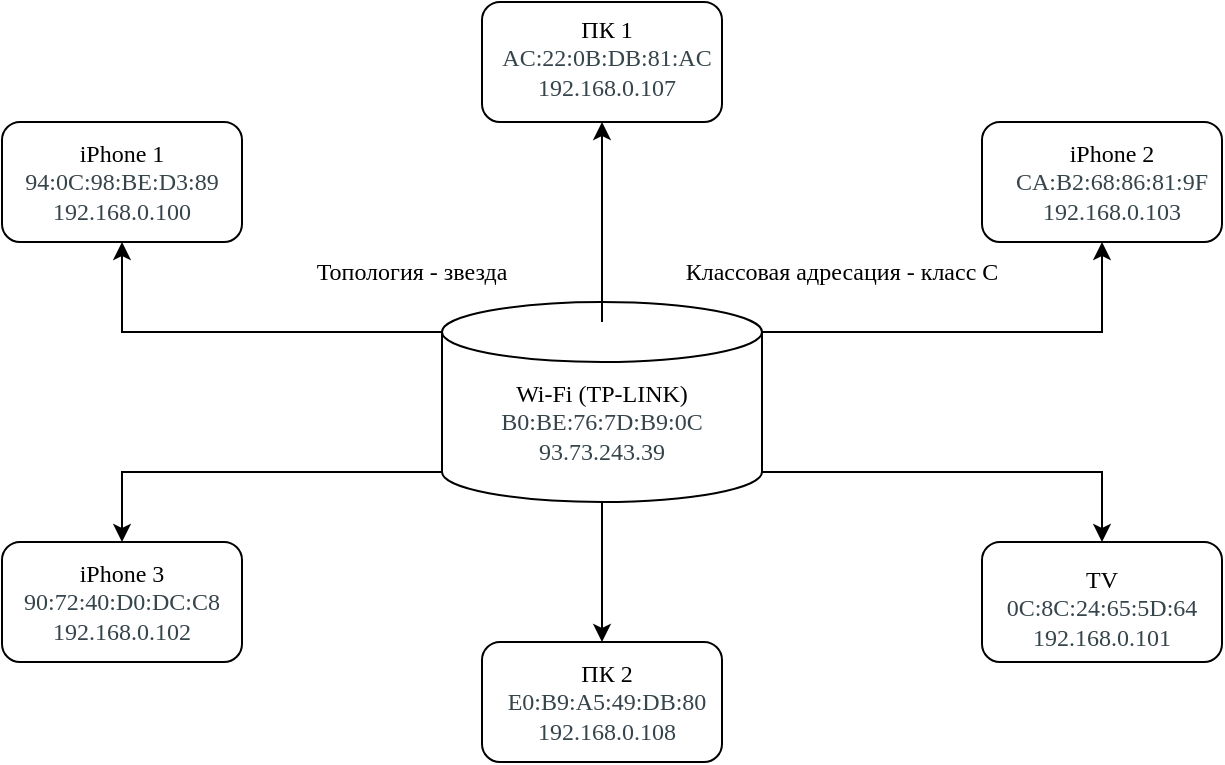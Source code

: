 <mxfile version="14.1.1" type="github">
  <diagram id="bbgK0qtKgsVvyu-X3pZX" name="Page-1">
    <mxGraphModel dx="1381" dy="764" grid="1" gridSize="10" guides="1" tooltips="1" connect="1" arrows="1" fold="1" page="1" pageScale="1" pageWidth="827" pageHeight="1169" math="0" shadow="0">
      <root>
        <mxCell id="0" />
        <mxCell id="1" parent="0" />
        <mxCell id="DdCJcNcYymwY5NFWZ9U9-6" style="edgeStyle=orthogonalEdgeStyle;rounded=0;orthogonalLoop=1;jettySize=auto;html=1;exitX=1;exitY=0;exitDx=0;exitDy=15;exitPerimeter=0;fontFamily=Verdana;" edge="1" parent="1" source="DdCJcNcYymwY5NFWZ9U9-1" target="DdCJcNcYymwY5NFWZ9U9-16">
          <mxGeometry relative="1" as="geometry">
            <mxPoint x="680" y="280" as="targetPoint" />
          </mxGeometry>
        </mxCell>
        <mxCell id="DdCJcNcYymwY5NFWZ9U9-7" style="edgeStyle=orthogonalEdgeStyle;rounded=0;orthogonalLoop=1;jettySize=auto;html=1;exitX=0;exitY=0;exitDx=0;exitDy=15;exitPerimeter=0;fontFamily=Verdana;" edge="1" parent="1" source="DdCJcNcYymwY5NFWZ9U9-1" target="DdCJcNcYymwY5NFWZ9U9-14">
          <mxGeometry relative="1" as="geometry">
            <mxPoint x="190" y="280" as="targetPoint" />
          </mxGeometry>
        </mxCell>
        <mxCell id="DdCJcNcYymwY5NFWZ9U9-8" style="edgeStyle=orthogonalEdgeStyle;rounded=0;orthogonalLoop=1;jettySize=auto;html=1;exitX=0.5;exitY=1;exitDx=0;exitDy=0;exitPerimeter=0;fontFamily=Verdana;" edge="1" parent="1" source="DdCJcNcYymwY5NFWZ9U9-1" target="DdCJcNcYymwY5NFWZ9U9-12">
          <mxGeometry relative="1" as="geometry">
            <mxPoint x="430" y="540" as="targetPoint" />
          </mxGeometry>
        </mxCell>
        <mxCell id="DdCJcNcYymwY5NFWZ9U9-9" style="edgeStyle=orthogonalEdgeStyle;rounded=0;orthogonalLoop=1;jettySize=auto;html=1;exitX=0;exitY=1;exitDx=0;exitDy=-15;exitPerimeter=0;fontFamily=Verdana;" edge="1" parent="1" source="DdCJcNcYymwY5NFWZ9U9-1" target="DdCJcNcYymwY5NFWZ9U9-13">
          <mxGeometry relative="1" as="geometry">
            <mxPoint x="190" y="490" as="targetPoint" />
          </mxGeometry>
        </mxCell>
        <mxCell id="DdCJcNcYymwY5NFWZ9U9-10" style="edgeStyle=orthogonalEdgeStyle;rounded=0;orthogonalLoop=1;jettySize=auto;html=1;exitX=1;exitY=1;exitDx=0;exitDy=-15;exitPerimeter=0;fontFamily=Verdana;" edge="1" parent="1" source="DdCJcNcYymwY5NFWZ9U9-1" target="DdCJcNcYymwY5NFWZ9U9-11">
          <mxGeometry relative="1" as="geometry">
            <mxPoint x="680" y="490" as="targetPoint" />
          </mxGeometry>
        </mxCell>
        <mxCell id="DdCJcNcYymwY5NFWZ9U9-1" value="" style="shape=cylinder3;whiteSpace=wrap;html=1;boundedLbl=1;backgroundOutline=1;size=15;" vertex="1" parent="1">
          <mxGeometry x="350" y="340" width="160" height="100" as="geometry" />
        </mxCell>
        <mxCell id="DdCJcNcYymwY5NFWZ9U9-2" value="Wi-Fi (TP-LINK)&lt;br&gt;&lt;span style=&quot;color: rgb(54 , 68 , 75) ; font-family: &amp;#34;arial&amp;#34; , &amp;#34;helvetica&amp;#34; , &amp;#34;geneva&amp;#34; , &amp;#34;swiss&amp;#34; , , sans-serif ; text-align: left ; background-color: rgb(255 , 255 , 255)&quot;&gt;B0:BE:76:7D:B9:0C&lt;br&gt;&lt;/span&gt;&lt;span style=&quot;color: rgb(54 , 68 , 75) ; font-family: &amp;#34;arial&amp;#34; , &amp;#34;helvetica&amp;#34; , &amp;#34;geneva&amp;#34; , &amp;#34;swiss&amp;#34; , , sans-serif ; text-align: left ; background-color: rgb(255 , 255 , 255)&quot;&gt;93.73.243.39&lt;/span&gt;&lt;span style=&quot;color: rgb(54 , 68 , 75) ; font-family: &amp;#34;arial&amp;#34; , &amp;#34;helvetica&amp;#34; , &amp;#34;geneva&amp;#34; , &amp;#34;swiss&amp;#34; , , sans-serif ; text-align: left ; background-color: rgb(255 , 255 , 255)&quot;&gt;&lt;br&gt;&lt;/span&gt;" style="text;html=1;strokeColor=none;fillColor=none;align=center;verticalAlign=middle;whiteSpace=wrap;rounded=0;fontFamily=Verdana;" vertex="1" parent="1">
          <mxGeometry x="360" y="370" width="140" height="60" as="geometry" />
        </mxCell>
        <mxCell id="DdCJcNcYymwY5NFWZ9U9-3" value="" style="endArrow=classic;html=1;fontFamily=Verdana;" edge="1" parent="1" target="DdCJcNcYymwY5NFWZ9U9-15">
          <mxGeometry width="50" height="50" relative="1" as="geometry">
            <mxPoint x="430" y="350" as="sourcePoint" />
            <mxPoint x="430" y="220" as="targetPoint" />
          </mxGeometry>
        </mxCell>
        <mxCell id="DdCJcNcYymwY5NFWZ9U9-11" value="" style="rounded=1;whiteSpace=wrap;html=1;" vertex="1" parent="1">
          <mxGeometry x="620" y="460" width="120" height="60" as="geometry" />
        </mxCell>
        <mxCell id="DdCJcNcYymwY5NFWZ9U9-12" value="" style="rounded=1;whiteSpace=wrap;html=1;" vertex="1" parent="1">
          <mxGeometry x="370" y="510" width="120" height="60" as="geometry" />
        </mxCell>
        <mxCell id="DdCJcNcYymwY5NFWZ9U9-13" value="" style="rounded=1;whiteSpace=wrap;html=1;" vertex="1" parent="1">
          <mxGeometry x="130" y="460" width="120" height="60" as="geometry" />
        </mxCell>
        <mxCell id="DdCJcNcYymwY5NFWZ9U9-14" value="" style="rounded=1;whiteSpace=wrap;html=1;" vertex="1" parent="1">
          <mxGeometry x="130" y="250" width="120" height="60" as="geometry" />
        </mxCell>
        <mxCell id="DdCJcNcYymwY5NFWZ9U9-15" value="" style="rounded=1;whiteSpace=wrap;html=1;" vertex="1" parent="1">
          <mxGeometry x="370" y="190" width="120" height="60" as="geometry" />
        </mxCell>
        <mxCell id="DdCJcNcYymwY5NFWZ9U9-16" value="" style="rounded=1;whiteSpace=wrap;html=1;" vertex="1" parent="1">
          <mxGeometry x="620" y="250" width="120" height="60" as="geometry" />
        </mxCell>
        <mxCell id="DdCJcNcYymwY5NFWZ9U9-17" value="ПК 1&lt;br&gt;&lt;span style=&quot;color: rgb(54 , 68 , 75) ; font-family: &amp;#34;arial&amp;#34; , &amp;#34;helvetica&amp;#34; , &amp;#34;geneva&amp;#34; , &amp;#34;swiss&amp;#34; , , sans-serif ; background-color: rgb(255 , 255 , 255)&quot;&gt;AC:22:0B:DB:81:AC&lt;br&gt;&lt;/span&gt;&lt;span style=&quot;color: rgb(54 , 68 , 75) ; font-family: &amp;#34;arial&amp;#34; , &amp;#34;helvetica&amp;#34; , &amp;#34;geneva&amp;#34; , &amp;#34;swiss&amp;#34; , , sans-serif ; background-color: rgb(255 , 255 , 255)&quot;&gt;192.168.0.107&lt;/span&gt;&lt;span style=&quot;color: rgb(54 , 68 , 75) ; font-family: &amp;#34;arial&amp;#34; , &amp;#34;helvetica&amp;#34; , &amp;#34;geneva&amp;#34; , &amp;#34;swiss&amp;#34; , , sans-serif ; background-color: rgb(255 , 255 , 255)&quot;&gt;&lt;br&gt;&lt;/span&gt;" style="text;html=1;strokeColor=none;fillColor=none;align=center;verticalAlign=middle;whiteSpace=wrap;rounded=0;fontFamily=Verdana;" vertex="1" parent="1">
          <mxGeometry x="375" y="195" width="115" height="45" as="geometry" />
        </mxCell>
        <mxCell id="DdCJcNcYymwY5NFWZ9U9-18" value="ПК 2&lt;br&gt;&lt;span style=&quot;color: rgb(54 , 68 , 75) ; font-family: &amp;#34;arial&amp;#34; , &amp;#34;helvetica&amp;#34; , &amp;#34;geneva&amp;#34; , &amp;#34;swiss&amp;#34; , , sans-serif ; background-color: rgb(255 , 255 , 255)&quot;&gt;E0:B9:A5:49:DB:80&lt;br&gt;&lt;/span&gt;&lt;span style=&quot;color: rgb(54 , 68 , 75) ; font-family: &amp;#34;arial&amp;#34; , &amp;#34;helvetica&amp;#34; , &amp;#34;geneva&amp;#34; , &amp;#34;swiss&amp;#34; , , sans-serif ; background-color: rgb(255 , 255 , 255)&quot;&gt;192.168.0.108&lt;/span&gt;&lt;span style=&quot;color: rgb(54 , 68 , 75) ; font-family: &amp;#34;arial&amp;#34; , &amp;#34;helvetica&amp;#34; , &amp;#34;geneva&amp;#34; , &amp;#34;swiss&amp;#34; , , sans-serif ; background-color: rgb(255 , 255 , 255)&quot;&gt;&lt;br&gt;&lt;/span&gt;" style="text;html=1;strokeColor=none;fillColor=none;align=center;verticalAlign=middle;whiteSpace=wrap;rounded=0;fontFamily=Verdana;" vertex="1" parent="1">
          <mxGeometry x="375" y="520" width="115" height="40" as="geometry" />
        </mxCell>
        <mxCell id="DdCJcNcYymwY5NFWZ9U9-19" value="iPhone 1&lt;br&gt;&lt;span style=&quot;color: rgb(54 , 68 , 75) ; font-family: &amp;#34;arial&amp;#34; , &amp;#34;helvetica&amp;#34; , &amp;#34;geneva&amp;#34; , &amp;#34;swiss&amp;#34; , , sans-serif ; background-color: rgb(255 , 255 , 255)&quot;&gt;94:0C:98:BE:D3:89&lt;br&gt;&lt;/span&gt;&lt;span style=&quot;color: rgb(54 , 68 , 75) ; font-family: &amp;#34;arial&amp;#34; , &amp;#34;helvetica&amp;#34; , &amp;#34;geneva&amp;#34; , &amp;#34;swiss&amp;#34; , , sans-serif ; background-color: rgb(255 , 255 , 255)&quot;&gt;192.168.0.100&lt;/span&gt;" style="text;html=1;strokeColor=none;fillColor=none;align=center;verticalAlign=middle;whiteSpace=wrap;rounded=0;fontFamily=Verdana;" vertex="1" parent="1">
          <mxGeometry x="140" y="260" width="100" height="40" as="geometry" />
        </mxCell>
        <mxCell id="DdCJcNcYymwY5NFWZ9U9-20" value="iPhone 2&lt;br&gt;&lt;span style=&quot;color: rgb(54 , 68 , 75) ; font-family: &amp;#34;arial&amp;#34; , &amp;#34;helvetica&amp;#34; , &amp;#34;geneva&amp;#34; , &amp;#34;swiss&amp;#34; , , sans-serif ; background-color: rgb(255 , 255 , 255)&quot;&gt;CA:B2:68:86:81:9F&lt;br&gt;&lt;/span&gt;&lt;span style=&quot;color: rgb(54 , 68 , 75) ; font-family: &amp;#34;arial&amp;#34; , &amp;#34;helvetica&amp;#34; , &amp;#34;geneva&amp;#34; , &amp;#34;swiss&amp;#34; , , sans-serif ; background-color: rgb(255 , 255 , 255)&quot;&gt;192.168.0.103&lt;/span&gt;" style="text;html=1;strokeColor=none;fillColor=none;align=center;verticalAlign=middle;whiteSpace=wrap;rounded=0;fontFamily=Verdana;" vertex="1" parent="1">
          <mxGeometry x="630" y="245" width="110" height="70" as="geometry" />
        </mxCell>
        <mxCell id="DdCJcNcYymwY5NFWZ9U9-21" value="iPhone 3&lt;br&gt;&lt;span style=&quot;color: rgb(54 , 68 , 75) ; font-family: &amp;#34;arial&amp;#34; , &amp;#34;helvetica&amp;#34; , &amp;#34;geneva&amp;#34; , &amp;#34;swiss&amp;#34; , , sans-serif ; background-color: rgb(255 , 255 , 255)&quot;&gt;90:72:40:D0:DC:C8&lt;br&gt;&lt;/span&gt;&lt;span style=&quot;color: rgb(54 , 68 , 75) ; font-family: &amp;#34;arial&amp;#34; , &amp;#34;helvetica&amp;#34; , &amp;#34;geneva&amp;#34; , &amp;#34;swiss&amp;#34; , , sans-serif ; background-color: rgb(255 , 255 , 255)&quot;&gt;192.168.0.102&lt;/span&gt;" style="text;html=1;strokeColor=none;fillColor=none;align=center;verticalAlign=middle;whiteSpace=wrap;rounded=0;fontFamily=Verdana;" vertex="1" parent="1">
          <mxGeometry x="140" y="465" width="100" height="50" as="geometry" />
        </mxCell>
        <mxCell id="DdCJcNcYymwY5NFWZ9U9-22" value="TV&lt;br&gt;&lt;span style=&quot;color: rgb(54 , 68 , 75) ; font-family: &amp;#34;arial&amp;#34; , &amp;#34;helvetica&amp;#34; , &amp;#34;geneva&amp;#34; , &amp;#34;swiss&amp;#34; , , sans-serif ; background-color: rgb(255 , 255 , 255)&quot;&gt;0C:8C:24:65:5D:64&lt;br&gt;&lt;/span&gt;&lt;span style=&quot;color: rgb(54 , 68 , 75) ; font-family: &amp;#34;arial&amp;#34; , &amp;#34;helvetica&amp;#34; , &amp;#34;geneva&amp;#34; , &amp;#34;swiss&amp;#34; , , sans-serif ; background-color: rgb(255 , 255 , 255)&quot;&gt;192.168.0.101&lt;/span&gt;" style="text;html=1;strokeColor=none;fillColor=none;align=center;verticalAlign=middle;whiteSpace=wrap;rounded=0;fontFamily=Verdana;" vertex="1" parent="1">
          <mxGeometry x="620" y="465" width="120" height="55" as="geometry" />
        </mxCell>
        <mxCell id="DdCJcNcYymwY5NFWZ9U9-23" value="Топология - звезда" style="text;html=1;strokeColor=none;fillColor=none;align=center;verticalAlign=middle;whiteSpace=wrap;rounded=0;fontFamily=Verdana;" vertex="1" parent="1">
          <mxGeometry x="270" y="315" width="130" height="20" as="geometry" />
        </mxCell>
        <mxCell id="DdCJcNcYymwY5NFWZ9U9-24" value="Классовая адресация - класс С" style="text;html=1;strokeColor=none;fillColor=none;align=center;verticalAlign=middle;whiteSpace=wrap;rounded=0;fontFamily=Verdana;" vertex="1" parent="1">
          <mxGeometry x="450" y="315" width="200" height="20" as="geometry" />
        </mxCell>
      </root>
    </mxGraphModel>
  </diagram>
</mxfile>
